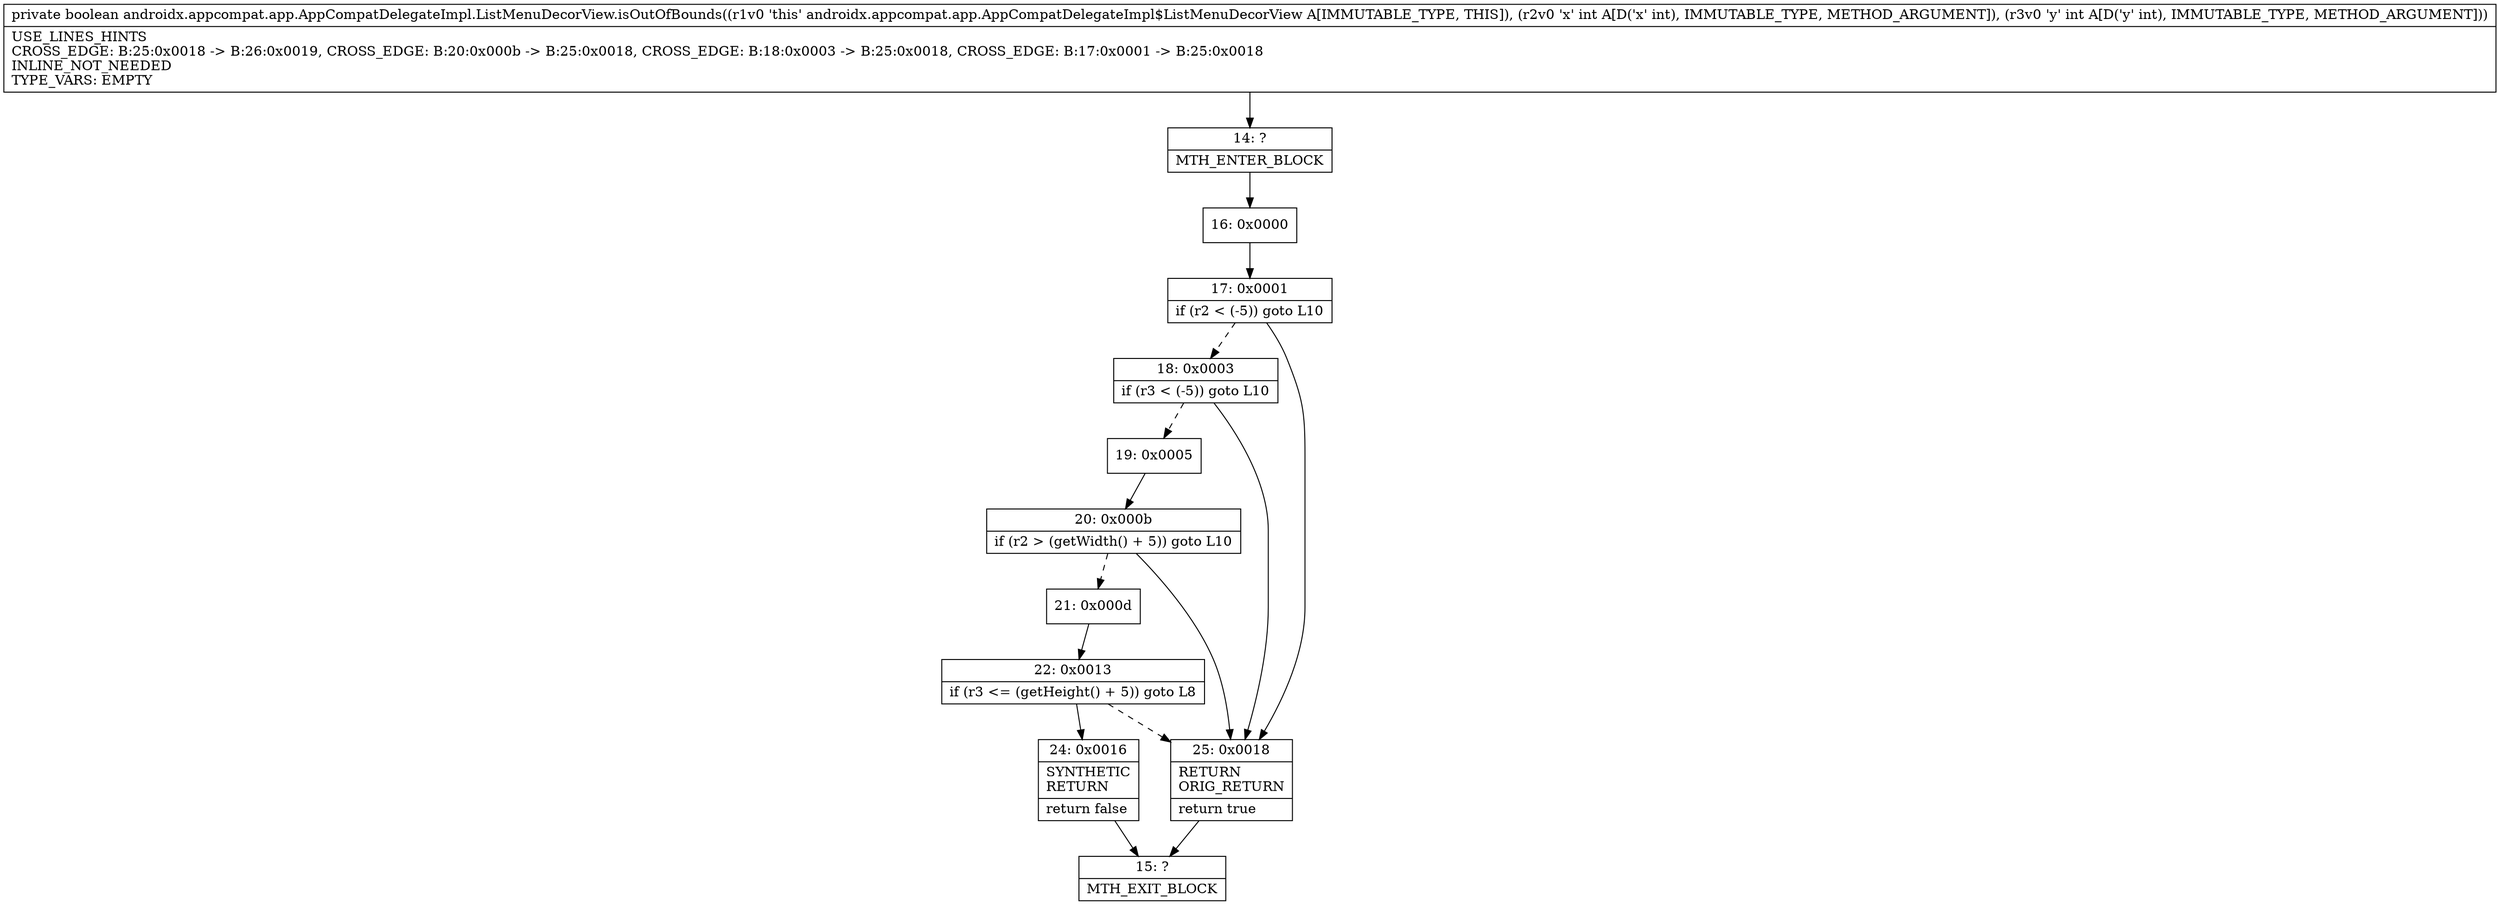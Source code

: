 digraph "CFG forandroidx.appcompat.app.AppCompatDelegateImpl.ListMenuDecorView.isOutOfBounds(II)Z" {
Node_14 [shape=record,label="{14\:\ ?|MTH_ENTER_BLOCK\l}"];
Node_16 [shape=record,label="{16\:\ 0x0000}"];
Node_17 [shape=record,label="{17\:\ 0x0001|if (r2 \< (\-5)) goto L10\l}"];
Node_18 [shape=record,label="{18\:\ 0x0003|if (r3 \< (\-5)) goto L10\l}"];
Node_19 [shape=record,label="{19\:\ 0x0005}"];
Node_20 [shape=record,label="{20\:\ 0x000b|if (r2 \> (getWidth() + 5)) goto L10\l}"];
Node_21 [shape=record,label="{21\:\ 0x000d}"];
Node_22 [shape=record,label="{22\:\ 0x0013|if (r3 \<= (getHeight() + 5)) goto L8\l}"];
Node_24 [shape=record,label="{24\:\ 0x0016|SYNTHETIC\lRETURN\l|return false\l}"];
Node_15 [shape=record,label="{15\:\ ?|MTH_EXIT_BLOCK\l}"];
Node_25 [shape=record,label="{25\:\ 0x0018|RETURN\lORIG_RETURN\l|return true\l}"];
MethodNode[shape=record,label="{private boolean androidx.appcompat.app.AppCompatDelegateImpl.ListMenuDecorView.isOutOfBounds((r1v0 'this' androidx.appcompat.app.AppCompatDelegateImpl$ListMenuDecorView A[IMMUTABLE_TYPE, THIS]), (r2v0 'x' int A[D('x' int), IMMUTABLE_TYPE, METHOD_ARGUMENT]), (r3v0 'y' int A[D('y' int), IMMUTABLE_TYPE, METHOD_ARGUMENT]))  | USE_LINES_HINTS\lCROSS_EDGE: B:25:0x0018 \-\> B:26:0x0019, CROSS_EDGE: B:20:0x000b \-\> B:25:0x0018, CROSS_EDGE: B:18:0x0003 \-\> B:25:0x0018, CROSS_EDGE: B:17:0x0001 \-\> B:25:0x0018\lINLINE_NOT_NEEDED\lTYPE_VARS: EMPTY\l}"];
MethodNode -> Node_14;Node_14 -> Node_16;
Node_16 -> Node_17;
Node_17 -> Node_18[style=dashed];
Node_17 -> Node_25;
Node_18 -> Node_19[style=dashed];
Node_18 -> Node_25;
Node_19 -> Node_20;
Node_20 -> Node_21[style=dashed];
Node_20 -> Node_25;
Node_21 -> Node_22;
Node_22 -> Node_24;
Node_22 -> Node_25[style=dashed];
Node_24 -> Node_15;
Node_25 -> Node_15;
}

